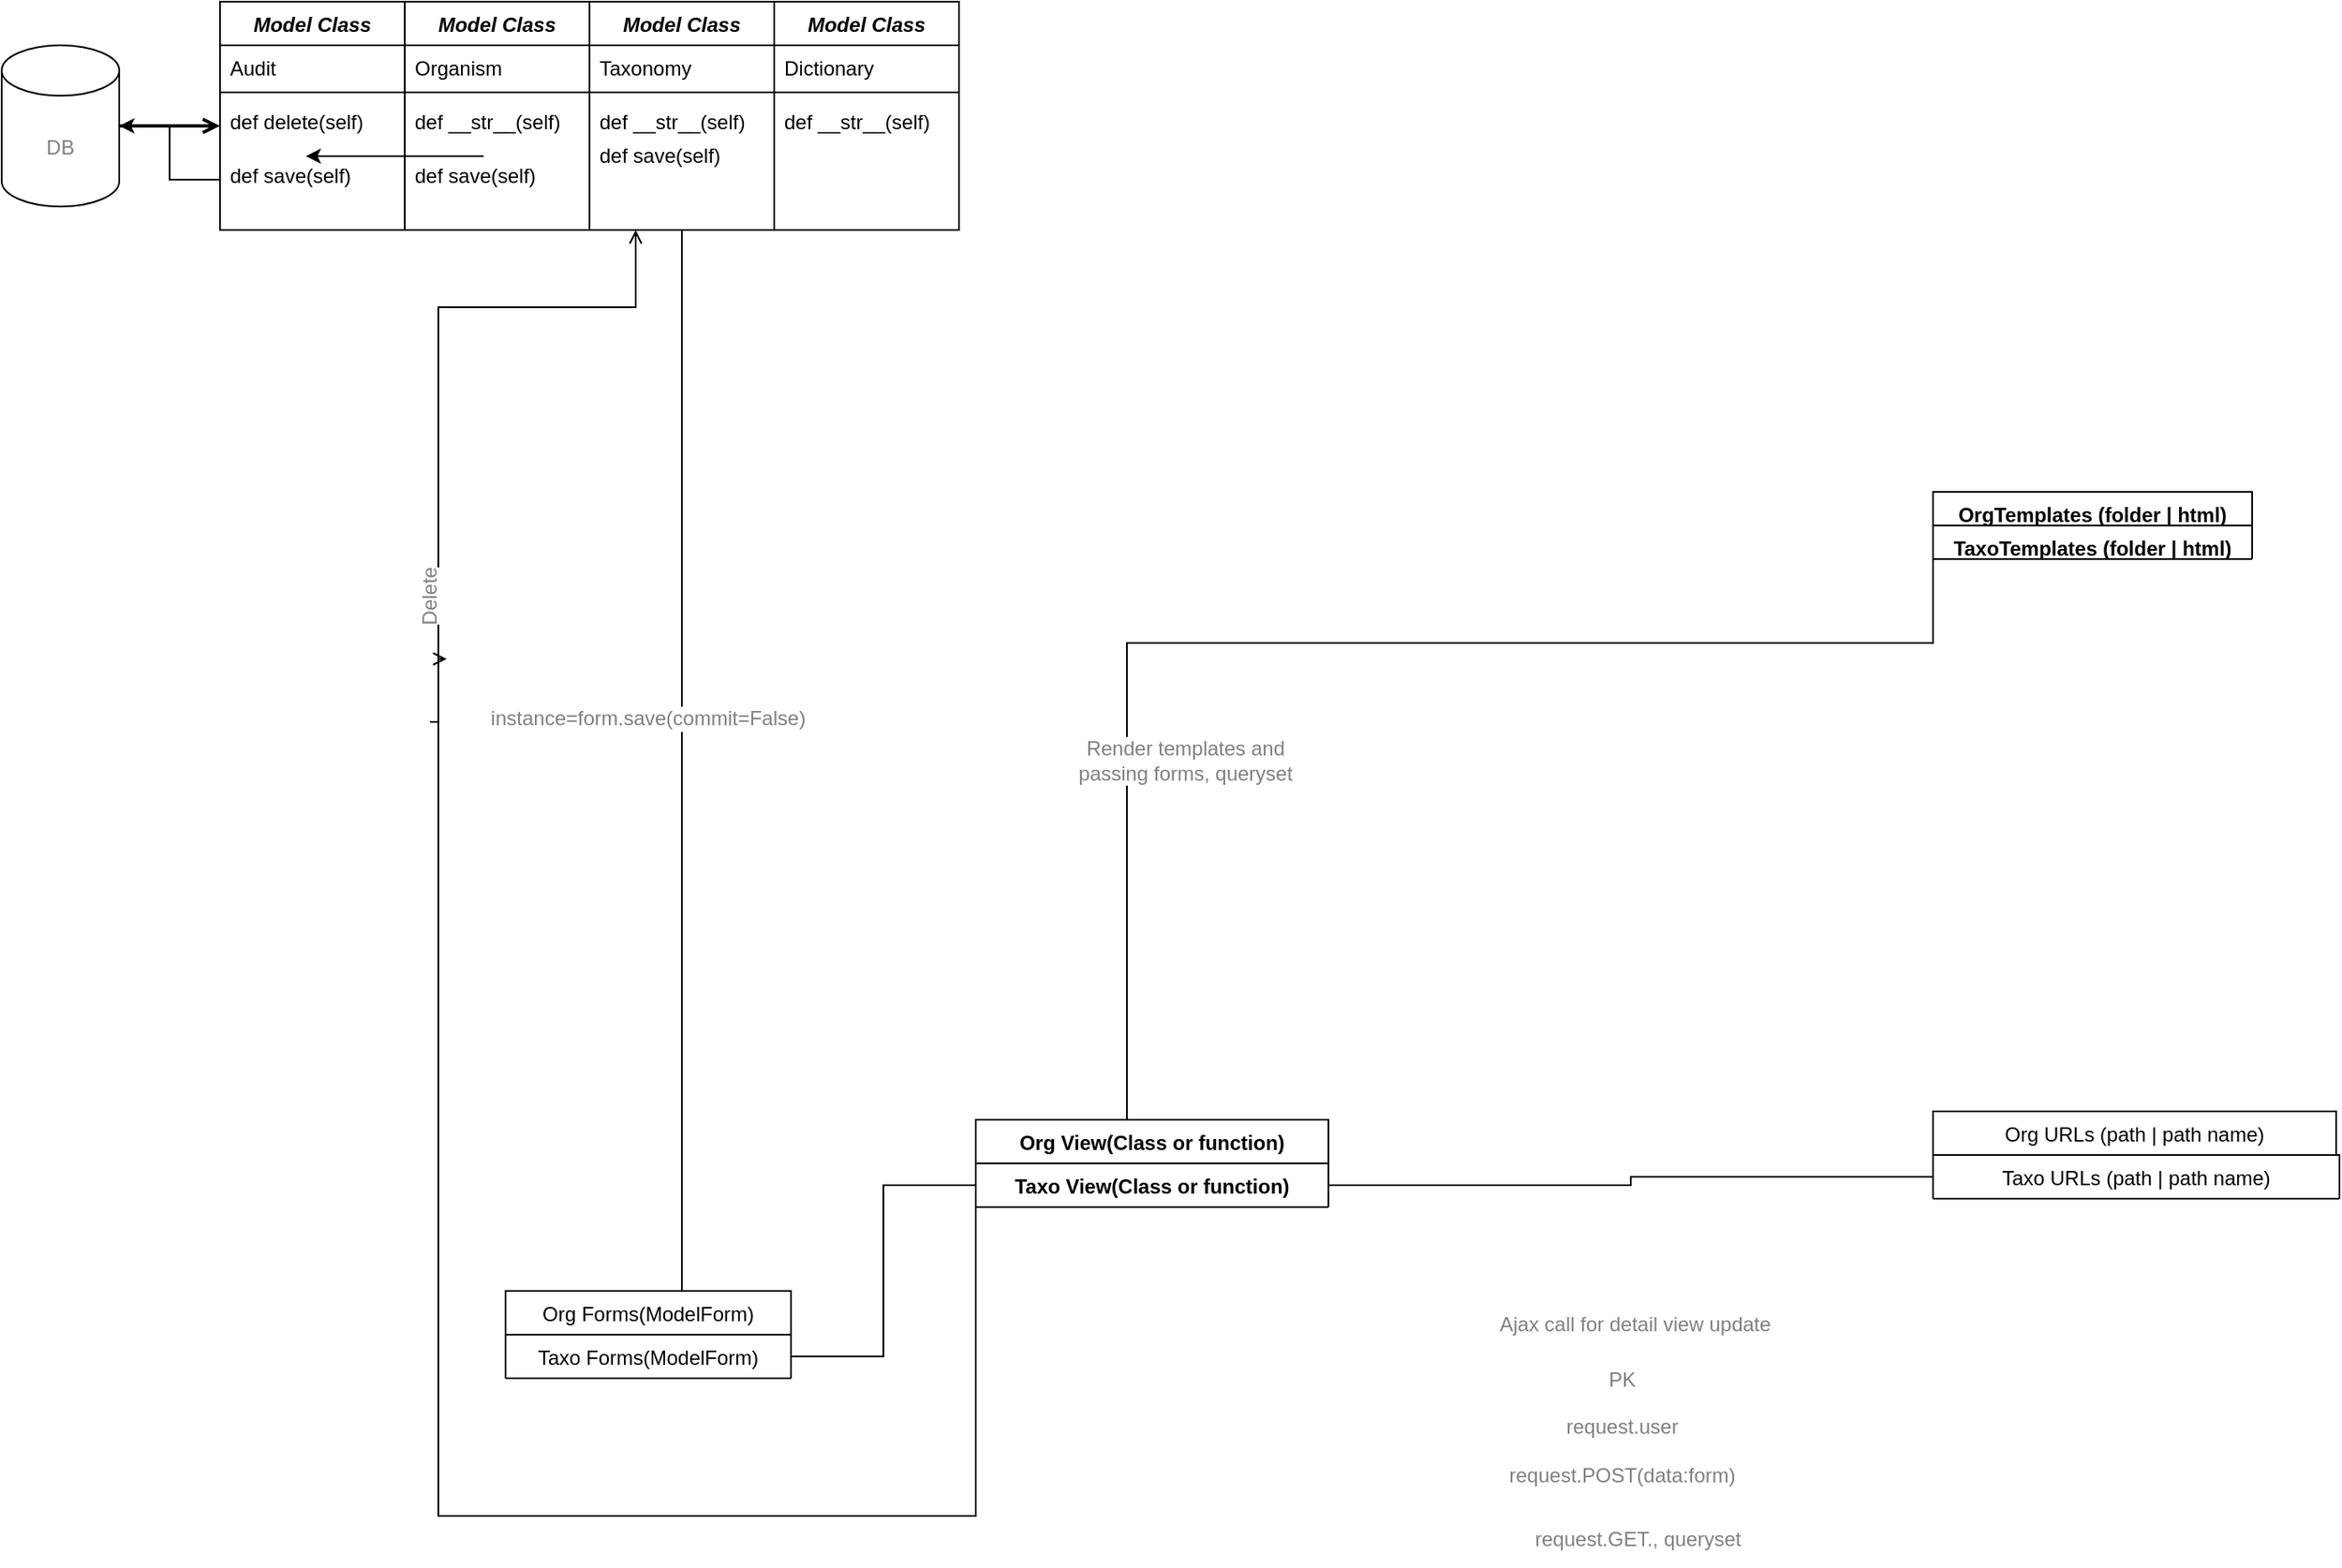 <mxfile version="13.9.9" type="device"><diagram id="C5RBs43oDa-KdzZeNtuy" name="Page-1"><mxGraphModel dx="1673" dy="958" grid="1" gridSize="10" guides="1" tooltips="1" connect="1" arrows="1" fold="1" page="1" pageScale="1" pageWidth="827" pageHeight="1169" math="0" shadow="0"><root><mxCell id="WIyWlLk6GJQsqaUBKTNV-0"/><mxCell id="WIyWlLk6GJQsqaUBKTNV-1" parent="WIyWlLk6GJQsqaUBKTNV-0"/><mxCell id="zkfFHV4jXpPFQw0GAbJ--0" value="Model Class" style="swimlane;fontStyle=3;align=center;verticalAlign=top;childLayout=stackLayout;horizontal=1;startSize=26;horizontalStack=0;resizeParent=1;resizeLast=0;collapsible=1;marginBottom=0;rounded=0;shadow=0;strokeWidth=1;" parent="WIyWlLk6GJQsqaUBKTNV-1" vertex="1"><mxGeometry x="280" y="28" width="110" height="136" as="geometry"><mxRectangle x="80" y="90" width="160" height="26" as="alternateBounds"/></mxGeometry></mxCell><mxCell id="L3XZ1ybtKPdthnqcNH7T-1" value="Organism" style="text;align=left;verticalAlign=top;spacingLeft=4;spacingRight=4;overflow=hidden;rotatable=0;points=[[0,0.5],[1,0.5]];portConstraint=eastwest;rounded=0;shadow=0;html=0;" parent="zkfFHV4jXpPFQw0GAbJ--0" vertex="1"><mxGeometry y="26" width="110" height="24" as="geometry"/></mxCell><mxCell id="zkfFHV4jXpPFQw0GAbJ--4" value="" style="line;html=1;strokeWidth=1;align=left;verticalAlign=middle;spacingTop=-1;spacingLeft=3;spacingRight=3;rotatable=0;labelPosition=right;points=[];portConstraint=eastwest;" parent="zkfFHV4jXpPFQw0GAbJ--0" vertex="1"><mxGeometry y="50" width="110" height="8" as="geometry"/></mxCell><mxCell id="L3XZ1ybtKPdthnqcNH7T-88" value="def __str__(self)" style="text;align=left;verticalAlign=top;spacingLeft=4;spacingRight=4;overflow=hidden;rotatable=0;points=[[0,0.5],[1,0.5]];portConstraint=eastwest;" parent="zkfFHV4jXpPFQw0GAbJ--0" vertex="1"><mxGeometry y="58" width="110" height="32" as="geometry"/></mxCell><mxCell id="zkfFHV4jXpPFQw0GAbJ--5" value="def save(self)" style="text;align=left;verticalAlign=top;spacingLeft=4;spacingRight=4;overflow=hidden;rotatable=0;points=[[0,0.5],[1,0.5]];portConstraint=eastwest;" parent="zkfFHV4jXpPFQw0GAbJ--0" vertex="1"><mxGeometry y="90" width="110" height="32" as="geometry"/></mxCell><mxCell id="CmpLgk6p5mEeSb2Ymhwt-87" style="edgeStyle=orthogonalEdgeStyle;rounded=0;orthogonalLoop=1;jettySize=auto;html=1;exitX=0.5;exitY=0;exitDx=0;exitDy=0;entryX=0;entryY=0.5;entryDx=0;entryDy=0;endArrow=none;endFill=0;" edge="1" parent="WIyWlLk6GJQsqaUBKTNV-1" source="zkfFHV4jXpPFQw0GAbJ--17" target="L3XZ1ybtKPdthnqcNH7T-56"><mxGeometry relative="1" as="geometry"><Array as="points"><mxPoint x="710" y="410"/><mxPoint x="1190" y="410"/></Array></mxGeometry></mxCell><mxCell id="zkfFHV4jXpPFQw0GAbJ--17" value="Org View(Class or function)" style="swimlane;fontStyle=1;align=center;verticalAlign=top;childLayout=stackLayout;horizontal=1;startSize=26;horizontalStack=0;resizeParent=1;resizeLast=0;collapsible=1;marginBottom=0;rounded=0;shadow=0;strokeWidth=1;" parent="WIyWlLk6GJQsqaUBKTNV-1" vertex="1" collapsed="1"><mxGeometry x="620" y="694" width="210" height="26" as="geometry"><mxRectangle x="620" y="694" width="210" height="366" as="alternateBounds"/></mxGeometry></mxCell><mxCell id="zkfFHV4jXpPFQw0GAbJ--20" value="OrganismListView" style="text;align=left;verticalAlign=top;spacingLeft=4;spacingRight=4;overflow=hidden;rotatable=0;points=[[0,0.5],[1,0.5]];portConstraint=eastwest;rounded=0;shadow=0;html=0;" parent="zkfFHV4jXpPFQw0GAbJ--17" vertex="1"><mxGeometry y="26" width="210" height="26" as="geometry"/></mxCell><mxCell id="zkfFHV4jXpPFQw0GAbJ--23" value="" style="line;html=1;strokeWidth=1;align=left;verticalAlign=middle;spacingTop=-1;spacingLeft=3;spacingRight=3;rotatable=0;labelPosition=right;points=[];portConstraint=eastwest;" parent="zkfFHV4jXpPFQw0GAbJ--17" vertex="1"><mxGeometry y="52" width="210" height="8" as="geometry"/></mxCell><mxCell id="zkfFHV4jXpPFQw0GAbJ--21" value="OrganismCardView" style="text;align=left;verticalAlign=top;spacingLeft=4;spacingRight=4;overflow=hidden;rotatable=0;points=[[0,0.5],[1,0.5]];portConstraint=eastwest;rounded=0;shadow=0;html=0;" parent="zkfFHV4jXpPFQw0GAbJ--17" vertex="1"><mxGeometry y="60" width="210" height="26" as="geometry"/></mxCell><mxCell id="L3XZ1ybtKPdthnqcNH7T-25" value="" style="line;html=1;strokeWidth=1;align=left;verticalAlign=middle;spacingTop=-1;spacingLeft=3;spacingRight=3;rotatable=0;labelPosition=right;points=[];portConstraint=eastwest;" parent="zkfFHV4jXpPFQw0GAbJ--17" vertex="1"><mxGeometry y="86" width="210" height="8" as="geometry"/></mxCell><mxCell id="zkfFHV4jXpPFQw0GAbJ--22" value="detailOrganism" style="text;align=left;verticalAlign=top;spacingLeft=4;spacingRight=4;overflow=hidden;rotatable=0;points=[[0,0.5],[1,0.5]];portConstraint=eastwest;rounded=0;shadow=0;html=0;" parent="zkfFHV4jXpPFQw0GAbJ--17" vertex="1"><mxGeometry y="94" width="210" height="26" as="geometry"/></mxCell><mxCell id="L3XZ1ybtKPdthnqcNH7T-26" value="" style="line;html=1;strokeWidth=1;align=left;verticalAlign=middle;spacingTop=-1;spacingLeft=3;spacingRight=3;rotatable=0;labelPosition=right;points=[];portConstraint=eastwest;" parent="zkfFHV4jXpPFQw0GAbJ--17" vertex="1"><mxGeometry y="120" width="210" height="8" as="geometry"/></mxCell><mxCell id="CmpLgk6p5mEeSb2Ymhwt-38" value="detailChangeOrganism" style="text;align=left;verticalAlign=top;spacingLeft=4;spacingRight=4;overflow=hidden;rotatable=0;points=[[0,0.5],[1,0.5]];portConstraint=eastwest;rounded=0;shadow=0;html=0;" vertex="1" parent="zkfFHV4jXpPFQw0GAbJ--17"><mxGeometry y="128" width="210" height="26" as="geometry"/></mxCell><mxCell id="L3XZ1ybtKPdthnqcNH7T-27" value="" style="line;html=1;strokeWidth=1;align=left;verticalAlign=middle;spacingTop=-1;spacingLeft=3;spacingRight=3;rotatable=0;labelPosition=right;points=[];portConstraint=eastwest;" parent="zkfFHV4jXpPFQw0GAbJ--17" vertex="1"><mxGeometry y="154" width="210" height="8" as="geometry"/></mxCell><mxCell id="zkfFHV4jXpPFQw0GAbJ--24" value="updateOrganism" style="text;align=left;verticalAlign=top;spacingLeft=4;spacingRight=4;overflow=hidden;rotatable=0;points=[[0,0.5],[1,0.5]];portConstraint=eastwest;" parent="zkfFHV4jXpPFQw0GAbJ--17" vertex="1"><mxGeometry y="162" width="210" height="26" as="geometry"/></mxCell><mxCell id="L3XZ1ybtKPdthnqcNH7T-28" value="" style="line;html=1;strokeWidth=1;align=left;verticalAlign=middle;spacingTop=-1;spacingLeft=3;spacingRight=3;rotatable=0;labelPosition=right;points=[];portConstraint=eastwest;" parent="zkfFHV4jXpPFQw0GAbJ--17" vertex="1"><mxGeometry y="188" width="210" height="8" as="geometry"/></mxCell><mxCell id="zkfFHV4jXpPFQw0GAbJ--25" value="createOrganisms" style="text;align=left;verticalAlign=top;spacingLeft=4;spacingRight=4;overflow=hidden;rotatable=0;points=[[0,0.5],[1,0.5]];portConstraint=eastwest;" parent="zkfFHV4jXpPFQw0GAbJ--17" vertex="1"><mxGeometry y="196" width="210" height="26" as="geometry"/></mxCell><mxCell id="L3XZ1ybtKPdthnqcNH7T-30" value="" style="line;html=1;strokeWidth=1;align=left;verticalAlign=middle;spacingTop=-1;spacingLeft=3;spacingRight=3;rotatable=0;labelPosition=right;points=[];portConstraint=eastwest;" parent="zkfFHV4jXpPFQw0GAbJ--17" vertex="1"><mxGeometry y="222" width="210" height="8" as="geometry"/></mxCell><mxCell id="L3XZ1ybtKPdthnqcNH7T-29" value="deleteOrganism" style="text;align=left;verticalAlign=top;spacingLeft=4;spacingRight=4;overflow=hidden;rotatable=0;points=[[0,0.5],[1,0.5]];portConstraint=eastwest;" parent="zkfFHV4jXpPFQw0GAbJ--17" vertex="1"><mxGeometry y="230" width="210" height="26" as="geometry"/></mxCell><mxCell id="CmpLgk6p5mEeSb2Ymhwt-39" value="" style="endArrow=none;html=1;exitX=0.002;exitY=1.15;exitDx=0;exitDy=0;exitPerimeter=0;entryX=1.002;entryY=1.168;entryDx=0;entryDy=0;entryPerimeter=0;" edge="1" parent="zkfFHV4jXpPFQw0GAbJ--17" source="L3XZ1ybtKPdthnqcNH7T-29" target="L3XZ1ybtKPdthnqcNH7T-29"><mxGeometry width="50" height="50" relative="1" as="geometry"><mxPoint x="100" y="196" as="sourcePoint"/><mxPoint x="150" y="146" as="targetPoint"/></mxGeometry></mxCell><mxCell id="L3XZ1ybtKPdthnqcNH7T-31" value="included utils functions:&#10;searchbar_01&#10;querysetToChoiseList_Dictionaries&#10;&#10;utils Class:&#10;MySearchbar02/03" style="text;align=left;verticalAlign=top;spacingLeft=4;spacingRight=4;overflow=hidden;rotatable=0;points=[[0,0.5],[1,0.5]];portConstraint=eastwest;fontColor=#808080;" parent="zkfFHV4jXpPFQw0GAbJ--17" vertex="1"><mxGeometry y="256" width="210" height="100" as="geometry"/></mxCell><mxCell id="L3XZ1ybtKPdthnqcNH7T-32" value="Org URLs (path | path name)" style="swimlane;fontStyle=0;align=center;verticalAlign=top;childLayout=stackLayout;horizontal=1;startSize=26;horizontalStack=0;resizeParent=1;resizeLast=0;collapsible=1;marginBottom=0;rounded=0;shadow=0;strokeWidth=1;" parent="WIyWlLk6GJQsqaUBKTNV-1" vertex="1" collapsed="1"><mxGeometry x="1190" y="689" width="240" height="26" as="geometry"><mxRectangle x="1190" y="689" width="242" height="316" as="alternateBounds"/></mxGeometry></mxCell><mxCell id="L3XZ1ybtKPdthnqcNH7T-33" value="'organism_list' | org_list" style="text;align=left;verticalAlign=top;spacingLeft=4;spacingRight=4;overflow=hidden;rotatable=0;points=[[0,0.5],[1,0.5]];portConstraint=eastwest;rounded=0;shadow=0;html=0;" parent="L3XZ1ybtKPdthnqcNH7T-32" vertex="1"><mxGeometry y="26" width="240" height="26" as="geometry"/></mxCell><mxCell id="L3XZ1ybtKPdthnqcNH7T-34" value="" style="line;html=1;strokeWidth=1;align=left;verticalAlign=middle;spacingTop=-1;spacingLeft=3;spacingRight=3;rotatable=0;labelPosition=right;points=[];portConstraint=eastwest;" parent="L3XZ1ybtKPdthnqcNH7T-32" vertex="1"><mxGeometry y="52" width="240" height="8" as="geometry"/></mxCell><mxCell id="L3XZ1ybtKPdthnqcNH7T-35" value="'organism_card' | org_card" style="text;align=left;verticalAlign=top;spacingLeft=4;spacingRight=4;overflow=hidden;rotatable=0;points=[[0,0.5],[1,0.5]];portConstraint=eastwest;rounded=0;shadow=0;html=0;" parent="L3XZ1ybtKPdthnqcNH7T-32" vertex="1"><mxGeometry y="60" width="240" height="26" as="geometry"/></mxCell><mxCell id="L3XZ1ybtKPdthnqcNH7T-36" value="" style="line;html=1;strokeWidth=1;align=left;verticalAlign=middle;spacingTop=-1;spacingLeft=3;spacingRight=3;rotatable=0;labelPosition=right;points=[];portConstraint=eastwest;" parent="L3XZ1ybtKPdthnqcNH7T-32" vertex="1"><mxGeometry y="86" width="240" height="8" as="geometry"/></mxCell><mxCell id="L3XZ1ybtKPdthnqcNH7T-37" value="organism/&lt;str:pk&gt; | org_detail" style="text;align=left;verticalAlign=top;spacingLeft=4;spacingRight=4;overflow=hidden;rotatable=0;points=[[0,0.5],[1,0.5]];portConstraint=eastwest;rounded=0;shadow=0;html=0;" parent="L3XZ1ybtKPdthnqcNH7T-32" vertex="1"><mxGeometry y="94" width="240" height="26" as="geometry"/></mxCell><mxCell id="L3XZ1ybtKPdthnqcNH7T-38" value="" style="line;html=1;strokeWidth=1;align=left;verticalAlign=middle;spacingTop=-1;spacingLeft=3;spacingRight=3;rotatable=0;labelPosition=right;points=[];portConstraint=eastwest;" parent="L3XZ1ybtKPdthnqcNH7T-32" vertex="1"><mxGeometry y="120" width="240" height="8" as="geometry"/></mxCell><mxCell id="L3XZ1ybtKPdthnqcNH7T-39" value="updateOrg/&lt;str:pk&gt;  | organism_update" style="text;align=left;verticalAlign=top;spacingLeft=4;spacingRight=4;overflow=hidden;rotatable=0;points=[[0,0.5],[1,0.5]];portConstraint=eastwest;" parent="L3XZ1ybtKPdthnqcNH7T-32" vertex="1"><mxGeometry y="128" width="240" height="26" as="geometry"/></mxCell><mxCell id="L3XZ1ybtKPdthnqcNH7T-40" value="" style="line;html=1;strokeWidth=1;align=left;verticalAlign=middle;spacingTop=-1;spacingLeft=3;spacingRight=3;rotatable=0;labelPosition=right;points=[];portConstraint=eastwest;" parent="L3XZ1ybtKPdthnqcNH7T-32" vertex="1"><mxGeometry y="154" width="240" height="8" as="geometry"/></mxCell><mxCell id="L3XZ1ybtKPdthnqcNH7T-41" value="createOrg | org_create" style="text;align=left;verticalAlign=top;spacingLeft=4;spacingRight=4;overflow=hidden;rotatable=0;points=[[0,0.5],[1,0.5]];portConstraint=eastwest;" parent="L3XZ1ybtKPdthnqcNH7T-32" vertex="1"><mxGeometry y="162" width="240" height="26" as="geometry"/></mxCell><mxCell id="L3XZ1ybtKPdthnqcNH7T-42" value="" style="line;html=1;strokeWidth=1;align=left;verticalAlign=middle;spacingTop=-1;spacingLeft=3;spacingRight=3;rotatable=0;labelPosition=right;points=[];portConstraint=eastwest;" parent="L3XZ1ybtKPdthnqcNH7T-32" vertex="1"><mxGeometry y="188" width="240" height="8" as="geometry"/></mxCell><mxCell id="L3XZ1ybtKPdthnqcNH7T-43" value="deleteOrg/&lt;str: pk&gt; | organism_delete" style="text;align=left;verticalAlign=top;spacingLeft=4;spacingRight=4;overflow=hidden;rotatable=0;points=[[0,0.5],[1,0.5]];portConstraint=eastwest;" parent="L3XZ1ybtKPdthnqcNH7T-32" vertex="1"><mxGeometry y="196" width="240" height="26" as="geometry"/></mxCell><mxCell id="L3XZ1ybtKPdthnqcNH7T-44" value="" style="line;html=1;strokeWidth=1;align=left;verticalAlign=middle;spacingTop=-1;spacingLeft=3;spacingRight=3;rotatable=0;labelPosition=right;points=[];portConstraint=eastwest;" parent="L3XZ1ybtKPdthnqcNH7T-32" vertex="1"><mxGeometry y="222" width="240" height="8" as="geometry"/></mxCell><mxCell id="L3XZ1ybtKPdthnqcNH7T-45" value="'searchbar_01/   |  searchbar_01&#10;'import_organisms/ | importOrg&#10;'updateOrgdetail/'  |  organism_updatedetail" style="text;align=left;verticalAlign=top;spacingLeft=4;spacingRight=4;overflow=hidden;rotatable=0;points=[[0,0.5],[1,0.5]];portConstraint=eastwest;fontColor=#808080;" parent="L3XZ1ybtKPdthnqcNH7T-32" vertex="1"><mxGeometry y="230" width="240" height="60" as="geometry"/></mxCell><mxCell id="L3XZ1ybtKPdthnqcNH7T-53" value="TaxoTemplates (folder | html)" style="swimlane;fontStyle=1;align=center;verticalAlign=top;childLayout=stackLayout;horizontal=1;startSize=26;horizontalStack=0;resizeParent=1;resizeLast=0;collapsible=1;marginBottom=0;rounded=0;shadow=0;strokeWidth=1;" parent="WIyWlLk6GJQsqaUBKTNV-1" vertex="1" collapsed="1"><mxGeometry x="1190" y="340" width="190" height="20" as="geometry"><mxRectangle x="1190" y="340" width="220" height="320" as="alternateBounds"/></mxGeometry></mxCell><mxCell id="L3XZ1ybtKPdthnqcNH7T-54" value="readForm | Taxonomy_list.html" style="text;align=left;verticalAlign=top;spacingLeft=4;spacingRight=4;overflow=hidden;rotatable=0;points=[[0,0.5],[1,0.5]];portConstraint=eastwest;rounded=0;shadow=0;html=0;" parent="L3XZ1ybtKPdthnqcNH7T-53" vertex="1"><mxGeometry y="20" width="190" height="26" as="geometry"/></mxCell><mxCell id="L3XZ1ybtKPdthnqcNH7T-55" value="" style="line;html=1;strokeWidth=1;align=left;verticalAlign=middle;spacingTop=-1;spacingLeft=3;spacingRight=3;rotatable=0;labelPosition=right;points=[];portConstraint=eastwest;" parent="L3XZ1ybtKPdthnqcNH7T-53" vertex="1"><mxGeometry y="46" width="190" height="8" as="geometry"/></mxCell><mxCell id="L3XZ1ybtKPdthnqcNH7T-56" value="readForm | Taxonomy_card.html" style="text;align=left;verticalAlign=top;spacingLeft=4;spacingRight=4;overflow=hidden;rotatable=0;points=[[0,0.5],[1,0.5]];portConstraint=eastwest;rounded=0;shadow=0;html=0;" parent="L3XZ1ybtKPdthnqcNH7T-53" vertex="1"><mxGeometry y="54" width="190" height="26" as="geometry"/></mxCell><mxCell id="L3XZ1ybtKPdthnqcNH7T-57" value="" style="line;html=1;strokeWidth=1;align=left;verticalAlign=middle;spacingTop=-1;spacingLeft=3;spacingRight=3;rotatable=0;labelPosition=right;points=[];portConstraint=eastwest;" parent="L3XZ1ybtKPdthnqcNH7T-53" vertex="1"><mxGeometry y="80" width="190" height="8" as="geometry"/></mxCell><mxCell id="L3XZ1ybtKPdthnqcNH7T-64" value="readForm | Taxonomy_detail.html" style="text;align=left;verticalAlign=top;spacingLeft=4;spacingRight=4;overflow=hidden;rotatable=0;points=[[0,0.5],[1,0.5]];portConstraint=eastwest;" parent="L3XZ1ybtKPdthnqcNH7T-53" vertex="1"><mxGeometry y="88" width="190" height="26" as="geometry"/></mxCell><mxCell id="L3XZ1ybtKPdthnqcNH7T-59" value="" style="line;html=1;strokeWidth=1;align=left;verticalAlign=middle;spacingTop=-1;spacingLeft=3;spacingRight=3;rotatable=0;labelPosition=right;points=[];portConstraint=eastwest;" parent="L3XZ1ybtKPdthnqcNH7T-53" vertex="1"><mxGeometry y="114" width="190" height="8" as="geometry"/></mxCell><mxCell id="L3XZ1ybtKPdthnqcNH7T-60" value="updateForm | Taxonomy_u.html" style="text;align=left;verticalAlign=top;spacingLeft=4;spacingRight=4;overflow=hidden;rotatable=0;points=[[0,0.5],[1,0.5]];portConstraint=eastwest;" parent="L3XZ1ybtKPdthnqcNH7T-53" vertex="1"><mxGeometry y="122" width="190" height="26" as="geometry"/></mxCell><mxCell id="L3XZ1ybtKPdthnqcNH7T-61" value="" style="line;html=1;strokeWidth=1;align=left;verticalAlign=middle;spacingTop=-1;spacingLeft=3;spacingRight=3;rotatable=0;labelPosition=right;points=[];portConstraint=eastwest;" parent="L3XZ1ybtKPdthnqcNH7T-53" vertex="1"><mxGeometry y="148" width="190" height="8" as="geometry"/></mxCell><mxCell id="L3XZ1ybtKPdthnqcNH7T-58" value="createForm | Taxonomy_c.html" style="text;align=left;verticalAlign=top;spacingLeft=4;spacingRight=4;overflow=hidden;rotatable=0;points=[[0,0.5],[1,0.5]];portConstraint=eastwest;rounded=0;shadow=0;html=0;" parent="L3XZ1ybtKPdthnqcNH7T-53" vertex="1"><mxGeometry y="156" width="190" height="26" as="geometry"/></mxCell><mxCell id="L3XZ1ybtKPdthnqcNH7T-63" value="" style="line;html=1;strokeWidth=1;align=left;verticalAlign=middle;spacingTop=-1;spacingLeft=3;spacingRight=3;rotatable=0;labelPosition=right;points=[];portConstraint=eastwest;" parent="L3XZ1ybtKPdthnqcNH7T-53" vertex="1"><mxGeometry y="182" width="190" height="8" as="geometry"/></mxCell><mxCell id="L3XZ1ybtKPdthnqcNH7T-66" value="wrapped by base.html;&#10;&#10;included utils templates: &#10;utils/pagination.html ;&#10;utils/navbar.html;&#10;utils/sidebar.html;&#10;utils/message.html;&#10;...." style="text;align=left;verticalAlign=top;spacingLeft=4;spacingRight=4;overflow=hidden;rotatable=0;points=[[0,0.5],[1,0.5]];portConstraint=eastwest;fontColor=#808080;" parent="L3XZ1ybtKPdthnqcNH7T-53" vertex="1"><mxGeometry y="190" width="190" height="90" as="geometry"/></mxCell><mxCell id="Xqx6uzSQW8KtaNj7v7ay-0" style="edgeStyle=orthogonalEdgeStyle;rounded=0;orthogonalLoop=1;jettySize=auto;html=1;exitX=0.559;exitY=-0.008;exitDx=0;exitDy=0;entryX=0.5;entryY=1;entryDx=0;entryDy=0;exitPerimeter=0;endArrow=none;endFill=0;" parent="WIyWlLk6GJQsqaUBKTNV-1" source="L3XZ1ybtKPdthnqcNH7T-90" target="L3XZ1ybtKPdthnqcNH7T-124" edge="1"><mxGeometry relative="1" as="geometry"><mxPoint x="320" y="190" as="targetPoint"/><Array as="points"><mxPoint x="445" y="830"/></Array></mxGeometry></mxCell><mxCell id="L3XZ1ybtKPdthnqcNH7T-90" value="Taxo Forms(ModelForm)" style="swimlane;fontStyle=0;align=center;verticalAlign=top;childLayout=stackLayout;horizontal=1;startSize=26;horizontalStack=0;resizeParent=1;resizeLast=0;collapsible=1;marginBottom=0;rounded=0;shadow=0;strokeWidth=1;" parent="WIyWlLk6GJQsqaUBKTNV-1" vertex="1" collapsed="1"><mxGeometry x="340" y="822" width="170" height="26" as="geometry"><mxRectangle x="340" y="822" width="170" height="60" as="alternateBounds"/></mxGeometry></mxCell><mxCell id="L3XZ1ybtKPdthnqcNH7T-93" value="Taxonomy_form" style="text;align=left;verticalAlign=top;spacingLeft=4;spacingRight=4;overflow=hidden;rotatable=0;points=[[0,0.5],[1,0.5]];portConstraint=eastwest;rounded=0;shadow=0;html=0;" parent="L3XZ1ybtKPdthnqcNH7T-90" vertex="1"><mxGeometry y="26" width="170" height="26" as="geometry"/></mxCell><mxCell id="L3XZ1ybtKPdthnqcNH7T-115" value="&lt;span style=&quot;color: rgb(128 , 128 , 128) ; font-family: &amp;#34;helvetica&amp;#34; ; font-size: 12px ; font-style: normal ; font-weight: 400 ; letter-spacing: normal ; text-align: center ; text-indent: 0px ; text-transform: none ; word-spacing: 0px ; background-color: rgb(255 , 255 , 255) ; display: inline ; float: none&quot;&gt;request.GET., queryset&lt;/span&gt;" style="text;whiteSpace=wrap;html=1;fontColor=#808080;" parent="WIyWlLk6GJQsqaUBKTNV-1" vertex="1"><mxGeometry x="951" y="930" width="129" height="30" as="geometry"/></mxCell><mxCell id="L3XZ1ybtKPdthnqcNH7T-113" value="PK&lt;br&gt;&lt;br&gt;request.user&lt;br&gt;&lt;br&gt;request.POST(data:form)" style="text;html=1;strokeColor=none;fillColor=none;align=center;verticalAlign=middle;whiteSpace=wrap;rounded=0;fontColor=#808080;labelBackgroundColor=#ffffff;" parent="WIyWlLk6GJQsqaUBKTNV-1" vertex="1"><mxGeometry x="930" y="837" width="150" height="80" as="geometry"/></mxCell><mxCell id="L3XZ1ybtKPdthnqcNH7T-124" value="Model Class" style="swimlane;fontStyle=3;align=center;verticalAlign=top;childLayout=stackLayout;horizontal=1;startSize=26;horizontalStack=0;resizeParent=1;resizeLast=0;collapsible=1;marginBottom=0;rounded=0;shadow=0;strokeWidth=1;" parent="WIyWlLk6GJQsqaUBKTNV-1" vertex="1"><mxGeometry x="390" y="28" width="110" height="136" as="geometry"><mxRectangle x="80" y="90" width="160" height="26" as="alternateBounds"/></mxGeometry></mxCell><mxCell id="L3XZ1ybtKPdthnqcNH7T-125" value="Taxonomy" style="text;align=left;verticalAlign=top;spacingLeft=4;spacingRight=4;overflow=hidden;rotatable=0;points=[[0,0.5],[1,0.5]];portConstraint=eastwest;rounded=0;shadow=0;html=0;" parent="L3XZ1ybtKPdthnqcNH7T-124" vertex="1"><mxGeometry y="26" width="110" height="24" as="geometry"/></mxCell><mxCell id="L3XZ1ybtKPdthnqcNH7T-127" value="" style="line;html=1;strokeWidth=1;align=left;verticalAlign=middle;spacingTop=-1;spacingLeft=3;spacingRight=3;rotatable=0;labelPosition=right;points=[];portConstraint=eastwest;" parent="L3XZ1ybtKPdthnqcNH7T-124" vertex="1"><mxGeometry y="50" width="110" height="8" as="geometry"/></mxCell><mxCell id="L3XZ1ybtKPdthnqcNH7T-128" value="def __str__(self)" style="text;align=left;verticalAlign=top;spacingLeft=4;spacingRight=4;overflow=hidden;rotatable=0;points=[[0,0.5],[1,0.5]];portConstraint=eastwest;" parent="L3XZ1ybtKPdthnqcNH7T-124" vertex="1"><mxGeometry y="58" width="110" height="20" as="geometry"/></mxCell><mxCell id="L3XZ1ybtKPdthnqcNH7T-129" value="def save(self)" style="text;align=left;verticalAlign=top;spacingLeft=4;spacingRight=4;overflow=hidden;rotatable=0;points=[[0,0.5],[1,0.5]];portConstraint=eastwest;" parent="L3XZ1ybtKPdthnqcNH7T-124" vertex="1"><mxGeometry y="78" width="110" height="32" as="geometry"/></mxCell><mxCell id="L3XZ1ybtKPdthnqcNH7T-132" value="Model Class" style="swimlane;fontStyle=3;align=center;verticalAlign=top;childLayout=stackLayout;horizontal=1;startSize=26;horizontalStack=0;resizeParent=1;resizeLast=0;collapsible=1;marginBottom=0;rounded=0;shadow=0;strokeWidth=1;" parent="WIyWlLk6GJQsqaUBKTNV-1" vertex="1"><mxGeometry x="500" y="28" width="110" height="136" as="geometry"><mxRectangle x="80" y="90" width="160" height="26" as="alternateBounds"/></mxGeometry></mxCell><mxCell id="L3XZ1ybtKPdthnqcNH7T-133" value="Dictionary" style="text;align=left;verticalAlign=top;spacingLeft=4;spacingRight=4;overflow=hidden;rotatable=0;points=[[0,0.5],[1,0.5]];portConstraint=eastwest;rounded=0;shadow=0;html=0;" parent="L3XZ1ybtKPdthnqcNH7T-132" vertex="1"><mxGeometry y="26" width="110" height="24" as="geometry"/></mxCell><mxCell id="L3XZ1ybtKPdthnqcNH7T-135" value="" style="line;html=1;strokeWidth=1;align=left;verticalAlign=middle;spacingTop=-1;spacingLeft=3;spacingRight=3;rotatable=0;labelPosition=right;points=[];portConstraint=eastwest;" parent="L3XZ1ybtKPdthnqcNH7T-132" vertex="1"><mxGeometry y="50" width="110" height="8" as="geometry"/></mxCell><mxCell id="L3XZ1ybtKPdthnqcNH7T-136" value="def __str__(self)" style="text;align=left;verticalAlign=top;spacingLeft=4;spacingRight=4;overflow=hidden;rotatable=0;points=[[0,0.5],[1,0.5]];portConstraint=eastwest;" parent="L3XZ1ybtKPdthnqcNH7T-132" vertex="1"><mxGeometry y="58" width="110" height="32" as="geometry"/></mxCell><mxCell id="L3XZ1ybtKPdthnqcNH7T-118" value="Render templates and passing forms, queryset" style="text;html=1;strokeColor=none;fillColor=none;align=center;verticalAlign=middle;whiteSpace=wrap;rounded=0;fontColor=#808080;labelBackgroundColor=#ffffff;" parent="WIyWlLk6GJQsqaUBKTNV-1" vertex="1"><mxGeometry x="670" y="440" width="150" height="80" as="geometry"/></mxCell><mxCell id="L3XZ1ybtKPdthnqcNH7T-157" style="edgeStyle=orthogonalEdgeStyle;rounded=0;jumpSize=6;orthogonalLoop=1;jettySize=auto;html=1;entryX=0;entryY=0.5;entryDx=0;entryDy=0;startArrow=none;startFill=0;endArrow=open;endFill=0;strokeWidth=2;fontColor=#808080;" parent="WIyWlLk6GJQsqaUBKTNV-1" source="L3XZ1ybtKPdthnqcNH7T-143" target="L3XZ1ybtKPdthnqcNH7T-147" edge="1"><mxGeometry relative="1" as="geometry"/></mxCell><mxCell id="L3XZ1ybtKPdthnqcNH7T-143" value="DB" style="shape=cylinder3;whiteSpace=wrap;html=1;boundedLbl=1;backgroundOutline=1;size=15;labelBackgroundColor=#ffffff;fillColor=none;fontColor=#808080;" parent="WIyWlLk6GJQsqaUBKTNV-1" vertex="1"><mxGeometry x="40" y="54" width="70" height="96" as="geometry"/></mxCell><mxCell id="L3XZ1ybtKPdthnqcNH7T-144" value="Model Class" style="swimlane;fontStyle=3;align=center;verticalAlign=top;childLayout=stackLayout;horizontal=1;startSize=26;horizontalStack=0;resizeParent=1;resizeLast=0;collapsible=1;marginBottom=0;rounded=0;shadow=0;strokeWidth=1;" parent="WIyWlLk6GJQsqaUBKTNV-1" vertex="1"><mxGeometry x="170" y="28" width="110" height="136" as="geometry"><mxRectangle x="170" y="28" width="160" height="26" as="alternateBounds"/></mxGeometry></mxCell><mxCell id="L3XZ1ybtKPdthnqcNH7T-145" value="Audit" style="text;align=left;verticalAlign=top;spacingLeft=4;spacingRight=4;overflow=hidden;rotatable=0;points=[[0,0.5],[1,0.5]];portConstraint=eastwest;rounded=0;shadow=0;html=0;" parent="L3XZ1ybtKPdthnqcNH7T-144" vertex="1"><mxGeometry y="26" width="110" height="24" as="geometry"/></mxCell><mxCell id="L3XZ1ybtKPdthnqcNH7T-146" value="" style="line;html=1;strokeWidth=1;align=left;verticalAlign=middle;spacingTop=-1;spacingLeft=3;spacingRight=3;rotatable=0;labelPosition=right;points=[];portConstraint=eastwest;" parent="L3XZ1ybtKPdthnqcNH7T-144" vertex="1"><mxGeometry y="50" width="110" height="8" as="geometry"/></mxCell><mxCell id="L3XZ1ybtKPdthnqcNH7T-147" value="def delete(self)" style="text;align=left;verticalAlign=top;spacingLeft=4;spacingRight=4;overflow=hidden;rotatable=0;points=[[0,0.5],[1,0.5]];portConstraint=eastwest;" parent="L3XZ1ybtKPdthnqcNH7T-144" vertex="1"><mxGeometry y="58" width="110" height="32" as="geometry"/></mxCell><mxCell id="L3XZ1ybtKPdthnqcNH7T-148" value="def save(self)" style="text;align=left;verticalAlign=top;spacingLeft=4;spacingRight=4;overflow=hidden;rotatable=0;points=[[0,0.5],[1,0.5]];portConstraint=eastwest;" parent="L3XZ1ybtKPdthnqcNH7T-144" vertex="1"><mxGeometry y="90" width="110" height="32" as="geometry"/></mxCell><mxCell id="L3XZ1ybtKPdthnqcNH7T-156" style="edgeStyle=orthogonalEdgeStyle;rounded=0;jumpSize=6;orthogonalLoop=1;jettySize=auto;html=1;entryX=0.25;entryY=1;entryDx=0;entryDy=0;startArrow=none;startFill=0;endArrow=open;endFill=0;strokeWidth=1;fontColor=#808080;exitX=0;exitY=0.5;exitDx=0;exitDy=0;" parent="WIyWlLk6GJQsqaUBKTNV-1" source="CmpLgk6p5mEeSb2Ymhwt-40" target="L3XZ1ybtKPdthnqcNH7T-124" edge="1"><mxGeometry relative="1" as="geometry"><Array as="points"><mxPoint x="300" y="210"/><mxPoint x="417" y="210"/></Array></mxGeometry></mxCell><mxCell id="Xqx6uzSQW8KtaNj7v7ay-1" value="" style="endArrow=classic;html=1;exitX=0.427;exitY=0.063;exitDx=0;exitDy=0;exitPerimeter=0;entryX=0.464;entryY=0.063;entryDx=0;entryDy=0;entryPerimeter=0;" parent="WIyWlLk6GJQsqaUBKTNV-1" source="zkfFHV4jXpPFQw0GAbJ--5" target="L3XZ1ybtKPdthnqcNH7T-148" edge="1"><mxGeometry width="50" height="50" relative="1" as="geometry"><mxPoint x="700" y="240" as="sourcePoint"/><mxPoint x="750" y="190" as="targetPoint"/></mxGeometry></mxCell><mxCell id="Xqx6uzSQW8KtaNj7v7ay-3" style="edgeStyle=orthogonalEdgeStyle;rounded=0;orthogonalLoop=1;jettySize=auto;html=1;entryX=1;entryY=0.5;entryDx=0;entryDy=0;entryPerimeter=0;" parent="WIyWlLk6GJQsqaUBKTNV-1" source="L3XZ1ybtKPdthnqcNH7T-148" target="L3XZ1ybtKPdthnqcNH7T-143" edge="1"><mxGeometry relative="1" as="geometry"/></mxCell><mxCell id="Xqx6uzSQW8KtaNj7v7ay-4" value="instance=form.save(commit=False)" style="text;html=1;strokeColor=none;fillColor=none;align=center;verticalAlign=middle;whiteSpace=wrap;rounded=0;fontColor=#808080;labelBackgroundColor=#ffffff;" parent="WIyWlLk6GJQsqaUBKTNV-1" vertex="1"><mxGeometry x="350" y="440" width="150" height="30" as="geometry"/></mxCell><mxCell id="CmpLgk6p5mEeSb2Ymhwt-15" value="Org Forms(ModelForm)" style="swimlane;fontStyle=0;align=center;verticalAlign=top;childLayout=stackLayout;horizontal=1;startSize=26;horizontalStack=0;resizeParent=1;resizeLast=0;collapsible=1;marginBottom=0;rounded=0;shadow=0;strokeWidth=1;" vertex="1" collapsed="1" parent="WIyWlLk6GJQsqaUBKTNV-1"><mxGeometry x="340" y="796" width="170" height="26" as="geometry"><mxRectangle x="90" y="704" width="150" height="94" as="alternateBounds"/></mxGeometry></mxCell><mxCell id="CmpLgk6p5mEeSb2Ymhwt-16" value="UpdateOrganism_form" style="text;align=left;verticalAlign=top;spacingLeft=4;spacingRight=4;overflow=hidden;rotatable=0;points=[[0,0.5],[1,0.5]];portConstraint=eastwest;rounded=0;shadow=0;html=0;" vertex="1" parent="CmpLgk6p5mEeSb2Ymhwt-15"><mxGeometry y="26" width="170" height="26" as="geometry"/></mxCell><mxCell id="CmpLgk6p5mEeSb2Ymhwt-17" value="" style="line;html=1;strokeWidth=1;align=left;verticalAlign=middle;spacingTop=-1;spacingLeft=3;spacingRight=3;rotatable=0;labelPosition=right;points=[];portConstraint=eastwest;" vertex="1" parent="CmpLgk6p5mEeSb2Ymhwt-15"><mxGeometry y="52" width="170" height="8" as="geometry"/></mxCell><mxCell id="CmpLgk6p5mEeSb2Ymhwt-18" value="CreateOrganism_form" style="text;align=left;verticalAlign=top;spacingLeft=4;spacingRight=4;overflow=hidden;rotatable=0;points=[[0,0.5],[1,0.5]];portConstraint=eastwest;rounded=0;shadow=0;html=0;" vertex="1" parent="CmpLgk6p5mEeSb2Ymhwt-15"><mxGeometry y="60" width="170" height="26" as="geometry"/></mxCell><mxCell id="CmpLgk6p5mEeSb2Ymhwt-19" value="Taxo View(Class or function)" style="swimlane;fontStyle=1;align=center;verticalAlign=top;childLayout=stackLayout;horizontal=1;startSize=26;horizontalStack=0;resizeParent=1;resizeLast=0;collapsible=1;marginBottom=0;rounded=0;shadow=0;strokeWidth=1;" vertex="1" collapsed="1" parent="WIyWlLk6GJQsqaUBKTNV-1"><mxGeometry x="620" y="720" width="210" height="26" as="geometry"><mxRectangle x="620" y="720" width="210" height="280" as="alternateBounds"/></mxGeometry></mxCell><mxCell id="CmpLgk6p5mEeSb2Ymhwt-20" value="TaxonomyCardView" style="text;align=left;verticalAlign=top;spacingLeft=4;spacingRight=4;overflow=hidden;rotatable=0;points=[[0,0.5],[1,0.5]];portConstraint=eastwest;rounded=0;shadow=0;html=0;" vertex="1" parent="CmpLgk6p5mEeSb2Ymhwt-19"><mxGeometry y="26" width="210" height="26" as="geometry"/></mxCell><mxCell id="CmpLgk6p5mEeSb2Ymhwt-21" value="" style="line;html=1;strokeWidth=1;align=left;verticalAlign=middle;spacingTop=-1;spacingLeft=3;spacingRight=3;rotatable=0;labelPosition=right;points=[];portConstraint=eastwest;" vertex="1" parent="CmpLgk6p5mEeSb2Ymhwt-19"><mxGeometry y="52" width="210" height="8" as="geometry"/></mxCell><mxCell id="CmpLgk6p5mEeSb2Ymhwt-22" value="TaxonomyListView(Taxono...)" style="text;align=left;verticalAlign=top;spacingLeft=4;spacingRight=4;overflow=hidden;rotatable=0;points=[[0,0.5],[1,0.5]];portConstraint=eastwest;rounded=0;shadow=0;html=0;" vertex="1" parent="CmpLgk6p5mEeSb2Ymhwt-19"><mxGeometry y="60" width="210" height="26" as="geometry"/></mxCell><mxCell id="CmpLgk6p5mEeSb2Ymhwt-23" value="" style="line;html=1;strokeWidth=1;align=left;verticalAlign=middle;spacingTop=-1;spacingLeft=3;spacingRight=3;rotatable=0;labelPosition=right;points=[];portConstraint=eastwest;" vertex="1" parent="CmpLgk6p5mEeSb2Ymhwt-19"><mxGeometry y="86" width="210" height="8" as="geometry"/></mxCell><mxCell id="CmpLgk6p5mEeSb2Ymhwt-24" value="detailTaxonomy" style="text;align=left;verticalAlign=top;spacingLeft=4;spacingRight=4;overflow=hidden;rotatable=0;points=[[0,0.5],[1,0.5]];portConstraint=eastwest;rounded=0;shadow=0;html=0;" vertex="1" parent="CmpLgk6p5mEeSb2Ymhwt-19"><mxGeometry y="94" width="210" height="26" as="geometry"/></mxCell><mxCell id="CmpLgk6p5mEeSb2Ymhwt-25" value="" style="line;html=1;strokeWidth=1;align=left;verticalAlign=middle;spacingTop=-1;spacingLeft=3;spacingRight=3;rotatable=0;labelPosition=right;points=[];portConstraint=eastwest;" vertex="1" parent="CmpLgk6p5mEeSb2Ymhwt-19"><mxGeometry y="120" width="210" height="8" as="geometry"/></mxCell><mxCell id="CmpLgk6p5mEeSb2Ymhwt-26" value="createTaxonomy" style="text;align=left;verticalAlign=top;spacingLeft=4;spacingRight=4;overflow=hidden;rotatable=0;points=[[0,0.5],[1,0.5]];portConstraint=eastwest;" vertex="1" parent="CmpLgk6p5mEeSb2Ymhwt-19"><mxGeometry y="128" width="210" height="26" as="geometry"/></mxCell><mxCell id="CmpLgk6p5mEeSb2Ymhwt-27" value="" style="line;html=1;strokeWidth=1;align=left;verticalAlign=middle;spacingTop=-1;spacingLeft=3;spacingRight=3;rotatable=0;labelPosition=right;points=[];portConstraint=eastwest;" vertex="1" parent="CmpLgk6p5mEeSb2Ymhwt-19"><mxGeometry y="154" width="210" height="8" as="geometry"/></mxCell><mxCell id="CmpLgk6p5mEeSb2Ymhwt-28" value="updateTaxonomy" style="text;align=left;verticalAlign=top;spacingLeft=4;spacingRight=4;overflow=hidden;rotatable=0;points=[[0,0.5],[1,0.5]];portConstraint=eastwest;" vertex="1" parent="CmpLgk6p5mEeSb2Ymhwt-19"><mxGeometry y="162" width="210" height="26" as="geometry"/></mxCell><mxCell id="CmpLgk6p5mEeSb2Ymhwt-29" value="" style="line;html=1;strokeWidth=1;align=left;verticalAlign=middle;spacingTop=-1;spacingLeft=3;spacingRight=3;rotatable=0;labelPosition=right;points=[];portConstraint=eastwest;" vertex="1" parent="CmpLgk6p5mEeSb2Ymhwt-19"><mxGeometry y="188" width="210" height="8" as="geometry"/></mxCell><mxCell id="CmpLgk6p5mEeSb2Ymhwt-34" value="deleteTaxonomy" style="text;align=left;verticalAlign=top;spacingLeft=4;spacingRight=4;overflow=hidden;rotatable=0;points=[[0,0.5],[1,0.5]];portConstraint=eastwest;" vertex="1" parent="CmpLgk6p5mEeSb2Ymhwt-19"><mxGeometry y="196" width="210" height="26" as="geometry"/></mxCell><mxCell id="CmpLgk6p5mEeSb2Ymhwt-31" value="" style="line;html=1;strokeWidth=1;align=left;verticalAlign=middle;spacingTop=-1;spacingLeft=3;spacingRight=3;rotatable=0;labelPosition=right;points=[];portConstraint=eastwest;" vertex="1" parent="CmpLgk6p5mEeSb2Ymhwt-19"><mxGeometry y="222" width="210" height="8" as="geometry"/></mxCell><mxCell id="CmpLgk6p5mEeSb2Ymhwt-32" value="included utils functions:&#10;searchbar_04" style="text;align=left;verticalAlign=top;spacingLeft=4;spacingRight=4;overflow=hidden;rotatable=0;points=[[0,0.5],[1,0.5]];portConstraint=eastwest;fontColor=#808080;" vertex="1" parent="CmpLgk6p5mEeSb2Ymhwt-19"><mxGeometry y="230" width="210" height="40" as="geometry"/></mxCell><mxCell id="CmpLgk6p5mEeSb2Ymhwt-42" value="OrgTemplates (folder | html)" style="swimlane;fontStyle=1;align=center;verticalAlign=top;childLayout=stackLayout;horizontal=1;startSize=26;horizontalStack=0;resizeParent=1;resizeLast=0;collapsible=1;marginBottom=0;rounded=0;shadow=0;strokeWidth=1;" vertex="1" collapsed="1" parent="WIyWlLk6GJQsqaUBKTNV-1"><mxGeometry x="1190" y="320" width="190" height="20" as="geometry"><mxRectangle x="1190" y="320" width="220" height="320" as="alternateBounds"/></mxGeometry></mxCell><mxCell id="CmpLgk6p5mEeSb2Ymhwt-43" value="readForm | Organism_list.html" style="text;align=left;verticalAlign=top;spacingLeft=4;spacingRight=4;overflow=hidden;rotatable=0;points=[[0,0.5],[1,0.5]];portConstraint=eastwest;rounded=0;shadow=0;html=0;" vertex="1" parent="CmpLgk6p5mEeSb2Ymhwt-42"><mxGeometry y="20" width="190" height="26" as="geometry"/></mxCell><mxCell id="CmpLgk6p5mEeSb2Ymhwt-44" value="" style="line;html=1;strokeWidth=1;align=left;verticalAlign=middle;spacingTop=-1;spacingLeft=3;spacingRight=3;rotatable=0;labelPosition=right;points=[];portConstraint=eastwest;" vertex="1" parent="CmpLgk6p5mEeSb2Ymhwt-42"><mxGeometry y="46" width="190" height="8" as="geometry"/></mxCell><mxCell id="CmpLgk6p5mEeSb2Ymhwt-45" value="readForm | Organism_card.html" style="text;align=left;verticalAlign=top;spacingLeft=4;spacingRight=4;overflow=hidden;rotatable=0;points=[[0,0.5],[1,0.5]];portConstraint=eastwest;rounded=0;shadow=0;html=0;" vertex="1" parent="CmpLgk6p5mEeSb2Ymhwt-42"><mxGeometry y="54" width="190" height="26" as="geometry"/></mxCell><mxCell id="CmpLgk6p5mEeSb2Ymhwt-46" value="" style="line;html=1;strokeWidth=1;align=left;verticalAlign=middle;spacingTop=-1;spacingLeft=3;spacingRight=3;rotatable=0;labelPosition=right;points=[];portConstraint=eastwest;" vertex="1" parent="CmpLgk6p5mEeSb2Ymhwt-42"><mxGeometry y="80" width="190" height="8" as="geometry"/></mxCell><mxCell id="CmpLgk6p5mEeSb2Ymhwt-47" value="readForm | Organism_detail.html" style="text;align=left;verticalAlign=top;spacingLeft=4;spacingRight=4;overflow=hidden;rotatable=0;points=[[0,0.5],[1,0.5]];portConstraint=eastwest;" vertex="1" parent="CmpLgk6p5mEeSb2Ymhwt-42"><mxGeometry y="88" width="190" height="26" as="geometry"/></mxCell><mxCell id="CmpLgk6p5mEeSb2Ymhwt-48" value="" style="line;html=1;strokeWidth=1;align=left;verticalAlign=middle;spacingTop=-1;spacingLeft=3;spacingRight=3;rotatable=0;labelPosition=right;points=[];portConstraint=eastwest;" vertex="1" parent="CmpLgk6p5mEeSb2Ymhwt-42"><mxGeometry y="114" width="190" height="8" as="geometry"/></mxCell><mxCell id="CmpLgk6p5mEeSb2Ymhwt-49" value="updateForm | Organism_u.html" style="text;align=left;verticalAlign=top;spacingLeft=4;spacingRight=4;overflow=hidden;rotatable=0;points=[[0,0.5],[1,0.5]];portConstraint=eastwest;" vertex="1" parent="CmpLgk6p5mEeSb2Ymhwt-42"><mxGeometry y="122" width="190" height="26" as="geometry"/></mxCell><mxCell id="CmpLgk6p5mEeSb2Ymhwt-50" value="" style="line;html=1;strokeWidth=1;align=left;verticalAlign=middle;spacingTop=-1;spacingLeft=3;spacingRight=3;rotatable=0;labelPosition=right;points=[];portConstraint=eastwest;" vertex="1" parent="CmpLgk6p5mEeSb2Ymhwt-42"><mxGeometry y="148" width="190" height="8" as="geometry"/></mxCell><mxCell id="CmpLgk6p5mEeSb2Ymhwt-51" value="createForm | Organism_c.html" style="text;align=left;verticalAlign=top;spacingLeft=4;spacingRight=4;overflow=hidden;rotatable=0;points=[[0,0.5],[1,0.5]];portConstraint=eastwest;rounded=0;shadow=0;html=0;" vertex="1" parent="CmpLgk6p5mEeSb2Ymhwt-42"><mxGeometry y="156" width="190" height="26" as="geometry"/></mxCell><mxCell id="CmpLgk6p5mEeSb2Ymhwt-52" value="" style="line;html=1;strokeWidth=1;align=left;verticalAlign=middle;spacingTop=-1;spacingLeft=3;spacingRight=3;rotatable=0;labelPosition=right;points=[];portConstraint=eastwest;" vertex="1" parent="CmpLgk6p5mEeSb2Ymhwt-42"><mxGeometry y="182" width="190" height="8" as="geometry"/></mxCell><mxCell id="CmpLgk6p5mEeSb2Ymhwt-82" value="wrapped by base.html;&#10;&#10;included utils templates: &#10;utils/pagination.html ;&#10;utils/navbar.html;&#10;utils/sidebar.html;&#10;utils/message.html;&#10;...." style="text;align=left;verticalAlign=top;spacingLeft=4;spacingRight=4;overflow=hidden;rotatable=0;points=[[0,0.5],[1,0.5]];portConstraint=eastwest;fontColor=#808080;" vertex="1" parent="CmpLgk6p5mEeSb2Ymhwt-42"><mxGeometry y="190" width="190" height="90" as="geometry"/></mxCell><mxCell id="CmpLgk6p5mEeSb2Ymhwt-84" style="edgeStyle=orthogonalEdgeStyle;rounded=0;orthogonalLoop=1;jettySize=auto;html=1;exitX=0;exitY=0.5;exitDx=0;exitDy=0;entryX=1;entryY=0.5;entryDx=0;entryDy=0;endArrow=none;endFill=0;" edge="1" parent="WIyWlLk6GJQsqaUBKTNV-1" source="CmpLgk6p5mEeSb2Ymhwt-68" target="CmpLgk6p5mEeSb2Ymhwt-19"><mxGeometry relative="1" as="geometry"/></mxCell><mxCell id="CmpLgk6p5mEeSb2Ymhwt-68" value="Taxo URLs (path | path name)" style="swimlane;fontStyle=0;align=center;verticalAlign=top;childLayout=stackLayout;horizontal=1;startSize=26;horizontalStack=0;resizeParent=1;resizeLast=0;collapsible=1;marginBottom=0;rounded=0;shadow=0;strokeWidth=1;" vertex="1" collapsed="1" parent="WIyWlLk6GJQsqaUBKTNV-1"><mxGeometry x="1190" y="715" width="242" height="26" as="geometry"><mxRectangle x="1190" y="715" width="242" height="290" as="alternateBounds"/></mxGeometry></mxCell><mxCell id="CmpLgk6p5mEeSb2Ymhwt-69" value="'taxonomy_list' | taxo_list" style="text;align=left;verticalAlign=top;spacingLeft=4;spacingRight=4;overflow=hidden;rotatable=0;points=[[0,0.5],[1,0.5]];portConstraint=eastwest;rounded=0;shadow=0;html=0;" vertex="1" parent="CmpLgk6p5mEeSb2Ymhwt-68"><mxGeometry y="26" width="242" height="26" as="geometry"/></mxCell><mxCell id="CmpLgk6p5mEeSb2Ymhwt-70" value="" style="line;html=1;strokeWidth=1;align=left;verticalAlign=middle;spacingTop=-1;spacingLeft=3;spacingRight=3;rotatable=0;labelPosition=right;points=[];portConstraint=eastwest;" vertex="1" parent="CmpLgk6p5mEeSb2Ymhwt-68"><mxGeometry y="52" width="242" height="8" as="geometry"/></mxCell><mxCell id="CmpLgk6p5mEeSb2Ymhwt-71" value="'taxonomy_card' | taxo_card" style="text;align=left;verticalAlign=top;spacingLeft=4;spacingRight=4;overflow=hidden;rotatable=0;points=[[0,0.5],[1,0.5]];portConstraint=eastwest;rounded=0;shadow=0;html=0;" vertex="1" parent="CmpLgk6p5mEeSb2Ymhwt-68"><mxGeometry y="60" width="242" height="26" as="geometry"/></mxCell><mxCell id="CmpLgk6p5mEeSb2Ymhwt-72" value="" style="line;html=1;strokeWidth=1;align=left;verticalAlign=middle;spacingTop=-1;spacingLeft=3;spacingRight=3;rotatable=0;labelPosition=right;points=[];portConstraint=eastwest;" vertex="1" parent="CmpLgk6p5mEeSb2Ymhwt-68"><mxGeometry y="86" width="242" height="8" as="geometry"/></mxCell><mxCell id="CmpLgk6p5mEeSb2Ymhwt-73" value="taxonomy/detail | taxo_detail" style="text;align=left;verticalAlign=top;spacingLeft=4;spacingRight=4;overflow=hidden;rotatable=0;points=[[0,0.5],[1,0.5]];portConstraint=eastwest;rounded=0;shadow=0;html=0;" vertex="1" parent="CmpLgk6p5mEeSb2Ymhwt-68"><mxGeometry y="94" width="242" height="26" as="geometry"/></mxCell><mxCell id="CmpLgk6p5mEeSb2Ymhwt-74" value="" style="line;html=1;strokeWidth=1;align=left;verticalAlign=middle;spacingTop=-1;spacingLeft=3;spacingRight=3;rotatable=0;labelPosition=right;points=[];portConstraint=eastwest;" vertex="1" parent="CmpLgk6p5mEeSb2Ymhwt-68"><mxGeometry y="120" width="242" height="8" as="geometry"/></mxCell><mxCell id="CmpLgk6p5mEeSb2Ymhwt-75" value="updatetaxo/&lt;str:pk&gt; | taxonomy_update" style="text;align=left;verticalAlign=top;spacingLeft=4;spacingRight=4;overflow=hidden;rotatable=0;points=[[0,0.5],[1,0.5]];portConstraint=eastwest;" vertex="1" parent="CmpLgk6p5mEeSb2Ymhwt-68"><mxGeometry y="128" width="242" height="26" as="geometry"/></mxCell><mxCell id="CmpLgk6p5mEeSb2Ymhwt-76" value="" style="line;html=1;strokeWidth=1;align=left;verticalAlign=middle;spacingTop=-1;spacingLeft=3;spacingRight=3;rotatable=0;labelPosition=right;points=[];portConstraint=eastwest;" vertex="1" parent="CmpLgk6p5mEeSb2Ymhwt-68"><mxGeometry y="154" width="242" height="8" as="geometry"/></mxCell><mxCell id="CmpLgk6p5mEeSb2Ymhwt-77" value="createTaxo/ | taxo_create" style="text;align=left;verticalAlign=top;spacingLeft=4;spacingRight=4;overflow=hidden;rotatable=0;points=[[0,0.5],[1,0.5]];portConstraint=eastwest;" vertex="1" parent="CmpLgk6p5mEeSb2Ymhwt-68"><mxGeometry y="162" width="242" height="26" as="geometry"/></mxCell><mxCell id="CmpLgk6p5mEeSb2Ymhwt-78" value="" style="line;html=1;strokeWidth=1;align=left;verticalAlign=middle;spacingTop=-1;spacingLeft=3;spacingRight=3;rotatable=0;labelPosition=right;points=[];portConstraint=eastwest;" vertex="1" parent="CmpLgk6p5mEeSb2Ymhwt-68"><mxGeometry y="188" width="242" height="8" as="geometry"/></mxCell><mxCell id="CmpLgk6p5mEeSb2Ymhwt-79" value="deleteTaxo/&lt;str:pk&gt; | taxonomy_delete" style="text;align=left;verticalAlign=top;spacingLeft=4;spacingRight=4;overflow=hidden;rotatable=0;points=[[0,0.5],[1,0.5]];portConstraint=eastwest;" vertex="1" parent="CmpLgk6p5mEeSb2Ymhwt-68"><mxGeometry y="196" width="242" height="26" as="geometry"/></mxCell><mxCell id="CmpLgk6p5mEeSb2Ymhwt-80" value="" style="line;html=1;strokeWidth=1;align=left;verticalAlign=middle;spacingTop=-1;spacingLeft=3;spacingRight=3;rotatable=0;labelPosition=right;points=[];portConstraint=eastwest;" vertex="1" parent="CmpLgk6p5mEeSb2Ymhwt-68"><mxGeometry y="222" width="242" height="8" as="geometry"/></mxCell><mxCell id="CmpLgk6p5mEeSb2Ymhwt-81" value="import_Taxonomy/ | importTaxo" style="text;align=left;verticalAlign=top;spacingLeft=4;spacingRight=4;overflow=hidden;rotatable=0;points=[[0,0.5],[1,0.5]];portConstraint=eastwest;fontColor=#808080;" vertex="1" parent="CmpLgk6p5mEeSb2Ymhwt-68"><mxGeometry y="230" width="242" height="60" as="geometry"/></mxCell><mxCell id="CmpLgk6p5mEeSb2Ymhwt-89" style="edgeStyle=orthogonalEdgeStyle;rounded=0;orthogonalLoop=1;jettySize=auto;html=1;exitX=0;exitY=0.5;exitDx=0;exitDy=0;entryX=1;entryY=0.5;entryDx=0;entryDy=0;endArrow=none;endFill=0;" edge="1" parent="WIyWlLk6GJQsqaUBKTNV-1" source="CmpLgk6p5mEeSb2Ymhwt-26" target="L3XZ1ybtKPdthnqcNH7T-93"><mxGeometry relative="1" as="geometry"/></mxCell><mxCell id="CmpLgk6p5mEeSb2Ymhwt-92" style="edgeStyle=orthogonalEdgeStyle;rounded=0;orthogonalLoop=1;jettySize=auto;html=1;exitX=1;exitY=0.5;exitDx=0;exitDy=0;entryX=0;entryY=0.5;entryDx=0;entryDy=0;endArrow=none;endFill=0;" edge="1" parent="WIyWlLk6GJQsqaUBKTNV-1" source="CmpLgk6p5mEeSb2Ymhwt-24" target="CmpLgk6p5mEeSb2Ymhwt-73"><mxGeometry relative="1" as="geometry"/></mxCell><mxCell id="CmpLgk6p5mEeSb2Ymhwt-88" value="&lt;span style=&quot;color: rgb(128 , 128 , 128) ; font-family: &amp;#34;helvetica&amp;#34; ; font-size: 12px ; font-style: normal ; font-weight: 400 ; letter-spacing: normal ; text-align: center ; text-indent: 0px ; text-transform: none ; word-spacing: 0px ; background-color: rgb(255 , 255 , 255) ; display: inline ; float: none&quot;&gt;Ajax call for detail view update&amp;nbsp;&lt;/span&gt;" style="text;whiteSpace=wrap;html=1;fillColor=#FFFFFF;" vertex="1" parent="WIyWlLk6GJQsqaUBKTNV-1"><mxGeometry x="930" y="802" width="180" height="30" as="geometry"/></mxCell><mxCell id="CmpLgk6p5mEeSb2Ymhwt-40" value="Delete" style="text;html=1;strokeColor=none;fillColor=none;align=center;verticalAlign=middle;whiteSpace=wrap;rounded=0;fontColor=#808080;labelBackgroundColor=#ffffff;rotation=-90;" vertex="1" parent="WIyWlLk6GJQsqaUBKTNV-1"><mxGeometry x="220" y="372" width="150" height="20" as="geometry"/></mxCell><mxCell id="CmpLgk6p5mEeSb2Ymhwt-93" style="edgeStyle=orthogonalEdgeStyle;rounded=0;jumpSize=6;orthogonalLoop=1;jettySize=auto;html=1;entryX=0.25;entryY=1;entryDx=0;entryDy=0;startArrow=none;startFill=0;endArrow=open;endFill=0;strokeWidth=1;fontColor=#808080;exitX=0;exitY=0.5;exitDx=0;exitDy=0;" edge="1" parent="WIyWlLk6GJQsqaUBKTNV-1" source="L3XZ1ybtKPdthnqcNH7T-29" target="CmpLgk6p5mEeSb2Ymhwt-40"><mxGeometry relative="1" as="geometry"><Array as="points"><mxPoint x="620" y="930"/><mxPoint x="300" y="930"/></Array><mxPoint x="620" y="707" as="sourcePoint"/><mxPoint x="417.5" y="164" as="targetPoint"/></mxGeometry></mxCell></root></mxGraphModel></diagram></mxfile>